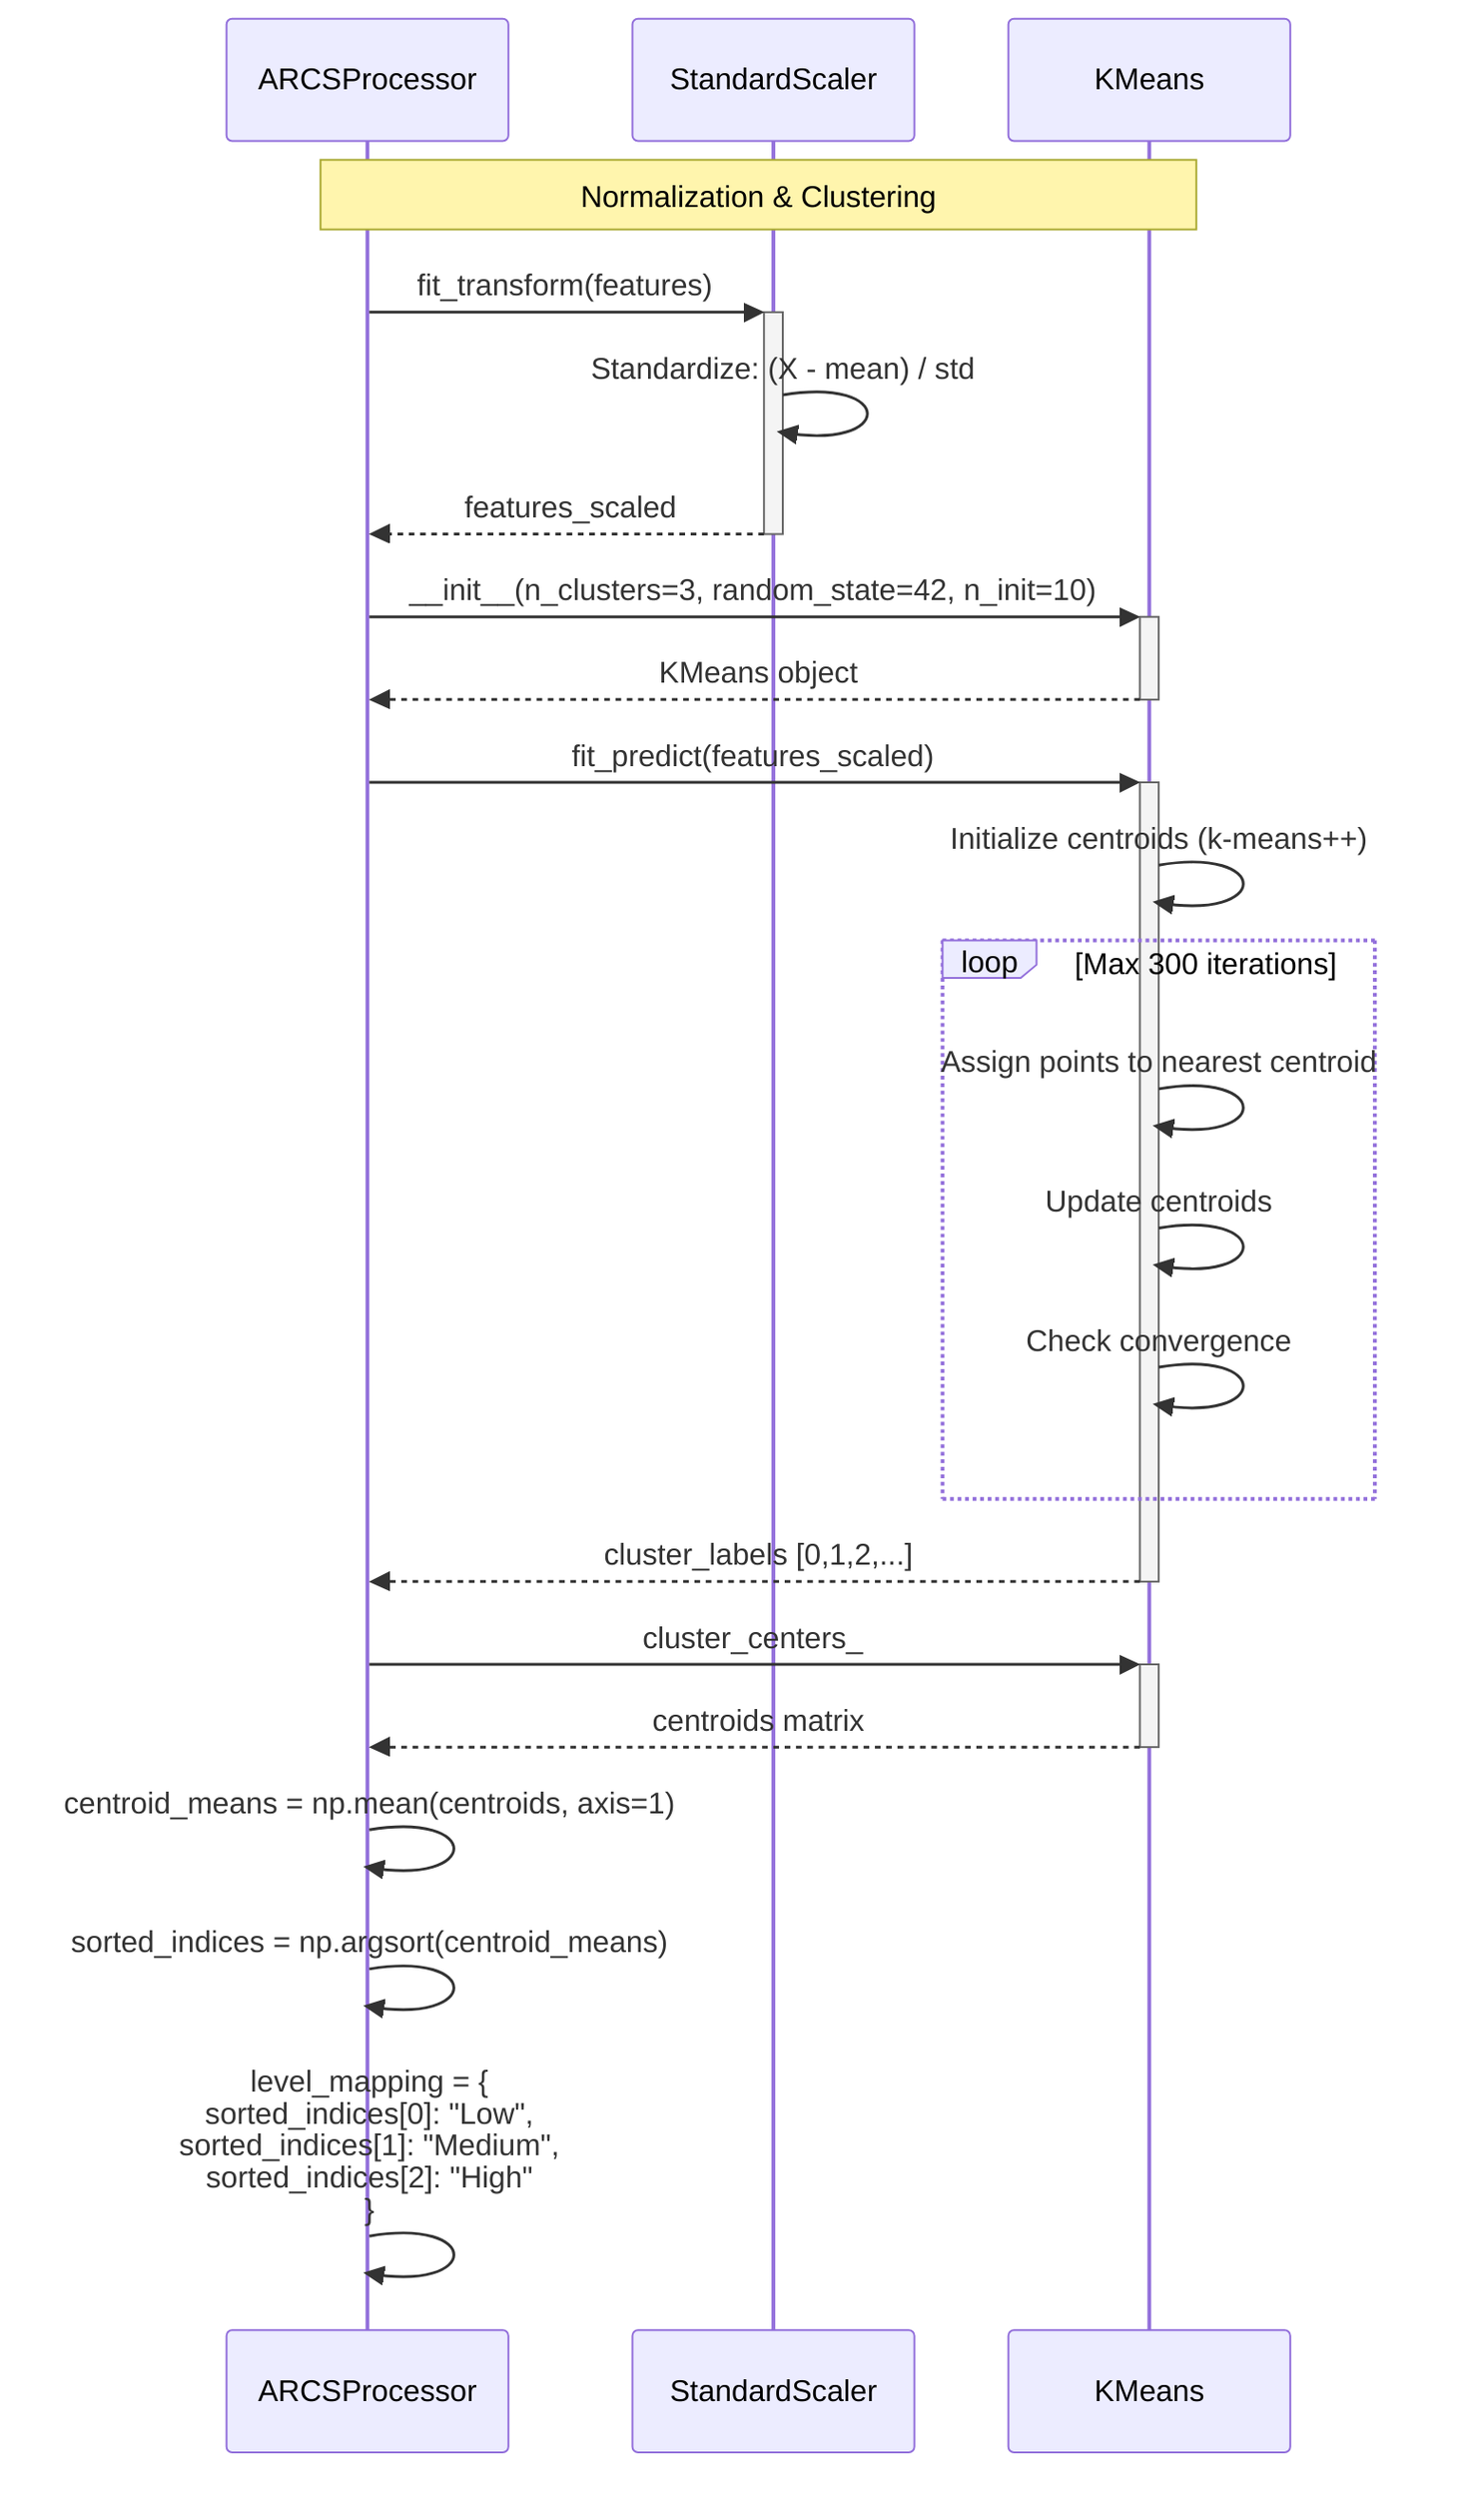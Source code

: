 sequenceDiagram
    participant ARCS as ARCSProcessor
    participant SC as StandardScaler
    participant KM as KMeans
    
    Note over ARCS,KM: Normalization & Clustering
    
    ARCS->>+SC: fit_transform(features)
    SC->>SC: Standardize: (X - mean) / std
    SC-->>-ARCS: features_scaled
    
    ARCS->>+KM: __init__(n_clusters=3, random_state=42, n_init=10)
    KM-->>-ARCS: KMeans object
    
    ARCS->>+KM: fit_predict(features_scaled)
    KM->>KM: Initialize centroids (k-means++)
    
    loop Max 300 iterations
        KM->>KM: Assign points to nearest centroid
        KM->>KM: Update centroids
        KM->>KM: Check convergence
    end
    
    KM-->>-ARCS: cluster_labels [0,1,2,...]
    
    ARCS->>+KM: cluster_centers_
    KM-->>-ARCS: centroids matrix
    
    ARCS->>ARCS: centroid_means = np.mean(centroids, axis=1)
    ARCS->>ARCS: sorted_indices = np.argsort(centroid_means)
    
    ARCS->>ARCS: level_mapping = {<br/>  sorted_indices[0]: "Low",<br/>  sorted_indices[1]: "Medium",<br/>  sorted_indices[2]: "High"<br/>}